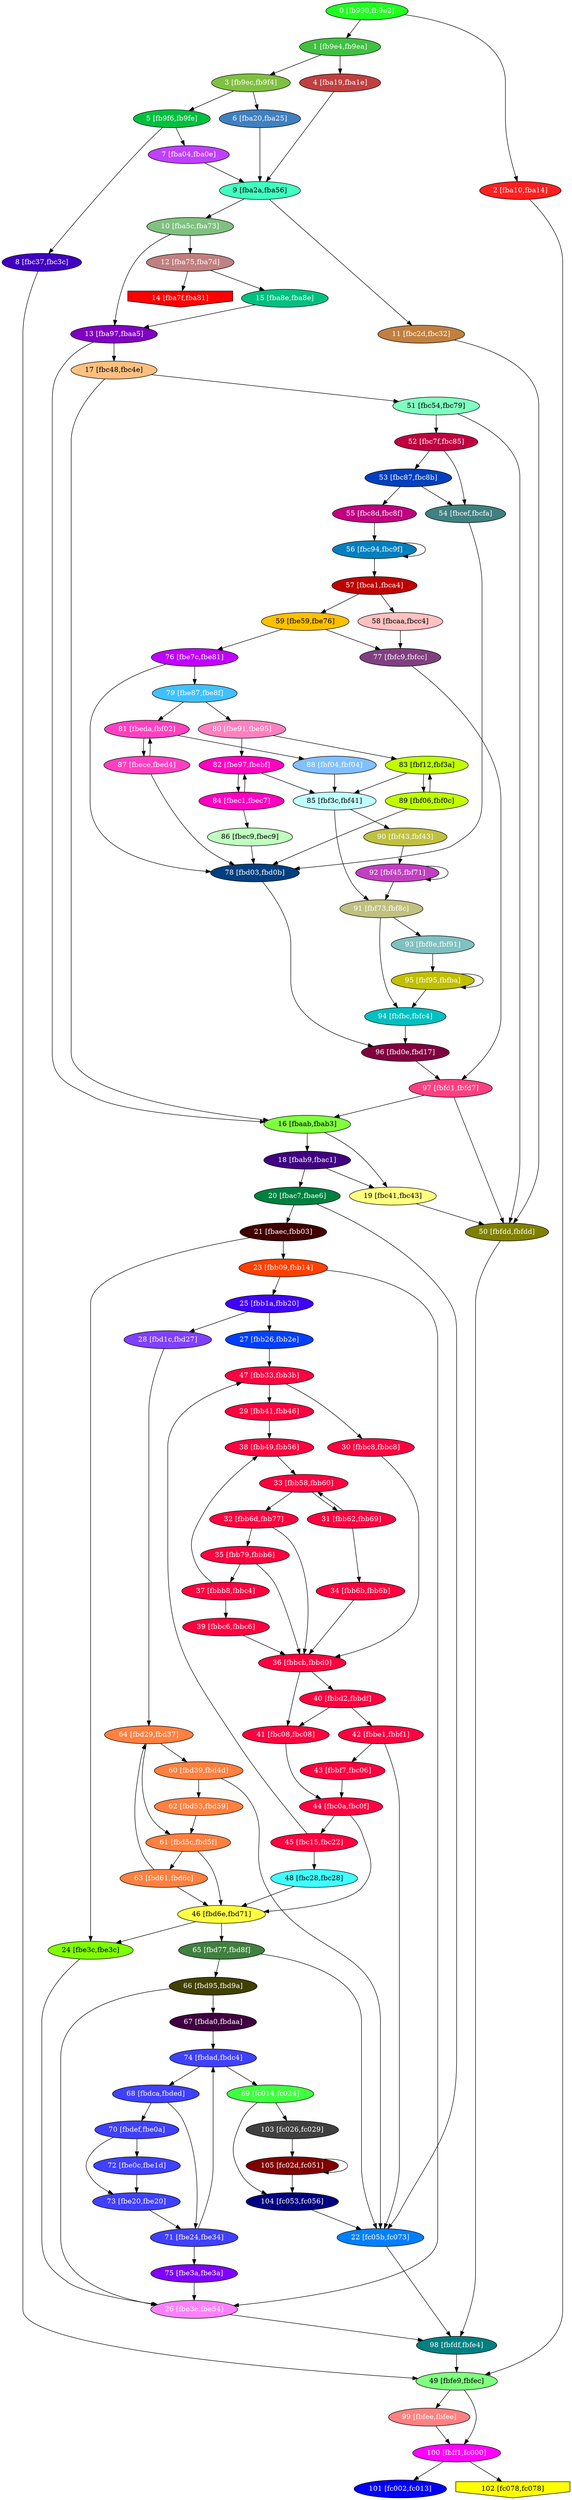 diGraph libnss3{
	libnss3_0  [style=filled fillcolor="#20FF20" fontcolor="#ffffff" shape=oval label="0 [fb990,fb9e2]"]
	libnss3_1  [style=filled fillcolor="#40C040" fontcolor="#ffffff" shape=oval label="1 [fb9e4,fb9ea]"]
	libnss3_2  [style=filled fillcolor="#FF2020" fontcolor="#ffffff" shape=oval label="2 [fba10,fba14]"]
	libnss3_3  [style=filled fillcolor="#80C040" fontcolor="#ffffff" shape=oval label="3 [fb9ec,fb9f4]"]
	libnss3_4  [style=filled fillcolor="#C04040" fontcolor="#ffffff" shape=oval label="4 [fba19,fba1e]"]
	libnss3_5  [style=filled fillcolor="#00C040" fontcolor="#ffffff" shape=oval label="5 [fb9f6,fb9fe]"]
	libnss3_6  [style=filled fillcolor="#4080C0" fontcolor="#ffffff" shape=oval label="6 [fba20,fba25]"]
	libnss3_7  [style=filled fillcolor="#C040FF" fontcolor="#ffffff" shape=oval label="7 [fba04,fba0e]"]
	libnss3_8  [style=filled fillcolor="#4000C0" fontcolor="#ffffff" shape=oval label="8 [fbc37,fbc3c]"]
	libnss3_9  [style=filled fillcolor="#40FFC0" fontcolor="#000000" shape=oval label="9 [fba2a,fba56]"]
	libnss3_a  [style=filled fillcolor="#80C080" fontcolor="#ffffff" shape=oval label="10 [fba5c,fba73]"]
	libnss3_b  [style=filled fillcolor="#C08040" fontcolor="#ffffff" shape=oval label="11 [fbc2d,fbc32]"]
	libnss3_c  [style=filled fillcolor="#C08080" fontcolor="#ffffff" shape=oval label="12 [fba75,fba7d]"]
	libnss3_d  [style=filled fillcolor="#8000C0" fontcolor="#ffffff" shape=oval label="13 [fba97,fbaa5]"]
	libnss3_e  [style=filled fillcolor="#FF0000" fontcolor="#ffffff" shape=invhouse label="14 [fba7f,fba81]"]
	libnss3_f  [style=filled fillcolor="#00C080" fontcolor="#ffffff" shape=oval label="15 [fba8e,fba8e]"]
	libnss3_10  [style=filled fillcolor="#80FF40" fontcolor="#000000" shape=oval label="16 [fbaab,fbab3]"]
	libnss3_11  [style=filled fillcolor="#FFC080" fontcolor="#000000" shape=oval label="17 [fbc48,fbc4e]"]
	libnss3_12  [style=filled fillcolor="#400080" fontcolor="#ffffff" shape=oval label="18 [fbab9,fbac1]"]
	libnss3_13  [style=filled fillcolor="#FFFF80" fontcolor="#000000" shape=oval label="19 [fbc41,fbc43]"]
	libnss3_14  [style=filled fillcolor="#008040" fontcolor="#ffffff" shape=oval label="20 [fbac7,fbae6]"]
	libnss3_15  [style=filled fillcolor="#400000" fontcolor="#ffffff" shape=oval label="21 [fbaec,fbb03]"]
	libnss3_16  [style=filled fillcolor="#0080FF" fontcolor="#ffffff" shape=oval label="22 [fc05b,fc073]"]
	libnss3_17  [style=filled fillcolor="#FF4000" fontcolor="#ffffff" shape=oval label="23 [fbb09,fbb14]"]
	libnss3_18  [style=filled fillcolor="#80FF00" fontcolor="#000000" shape=oval label="24 [fbe3c,fbe3c]"]
	libnss3_19  [style=filled fillcolor="#4000FF" fontcolor="#ffffff" shape=oval label="25 [fbb1a,fbb20]"]
	libnss3_1a  [style=filled fillcolor="#FF80FF" fontcolor="#ffffff" shape=oval label="26 [fbe3e,fbe54]"]
	libnss3_1b  [style=filled fillcolor="#0040FF" fontcolor="#ffffff" shape=oval label="27 [fbb26,fbb2e]"]
	libnss3_1c  [style=filled fillcolor="#8040FF" fontcolor="#ffffff" shape=oval label="28 [fbd1c,fbd27]"]
	libnss3_1d  [style=filled fillcolor="#FF0040" fontcolor="#ffffff" shape=oval label="29 [fbb41,fbb46]"]
	libnss3_1e  [style=filled fillcolor="#FF0040" fontcolor="#ffffff" shape=oval label="30 [fbbc8,fbbc8]"]
	libnss3_1f  [style=filled fillcolor="#FF0040" fontcolor="#ffffff" shape=oval label="31 [fbb62,fbb69]"]
	libnss3_20  [style=filled fillcolor="#FF0040" fontcolor="#ffffff" shape=oval label="32 [fbb6d,fbb77]"]
	libnss3_21  [style=filled fillcolor="#FF0040" fontcolor="#ffffff" shape=oval label="33 [fbb58,fbb60]"]
	libnss3_22  [style=filled fillcolor="#FF0040" fontcolor="#ffffff" shape=oval label="34 [fbb6b,fbb6b]"]
	libnss3_23  [style=filled fillcolor="#FF0040" fontcolor="#ffffff" shape=oval label="35 [fbb79,fbbb6]"]
	libnss3_24  [style=filled fillcolor="#FF0040" fontcolor="#ffffff" shape=oval label="36 [fbbcb,fbbd0]"]
	libnss3_25  [style=filled fillcolor="#FF0040" fontcolor="#ffffff" shape=oval label="37 [fbbb8,fbbc4]"]
	libnss3_26  [style=filled fillcolor="#FF0040" fontcolor="#ffffff" shape=oval label="38 [fbb49,fbb56]"]
	libnss3_27  [style=filled fillcolor="#FF0040" fontcolor="#ffffff" shape=oval label="39 [fbbc6,fbbc6]"]
	libnss3_28  [style=filled fillcolor="#FF0040" fontcolor="#ffffff" shape=oval label="40 [fbbd2,fbbdf]"]
	libnss3_29  [style=filled fillcolor="#FF0040" fontcolor="#ffffff" shape=oval label="41 [fbc08,fbc08]"]
	libnss3_2a  [style=filled fillcolor="#FF0040" fontcolor="#ffffff" shape=oval label="42 [fbbe1,fbbf1]"]
	libnss3_2b  [style=filled fillcolor="#FF0040" fontcolor="#ffffff" shape=oval label="43 [fbbf7,fbc06]"]
	libnss3_2c  [style=filled fillcolor="#FF0040" fontcolor="#ffffff" shape=oval label="44 [fbc0a,fbc0f]"]
	libnss3_2d  [style=filled fillcolor="#FF0040" fontcolor="#ffffff" shape=oval label="45 [fbc15,fbc22]"]
	libnss3_2e  [style=filled fillcolor="#FFFF40" fontcolor="#000000" shape=oval label="46 [fbd6e,fbd71]"]
	libnss3_2f  [style=filled fillcolor="#FF0040" fontcolor="#ffffff" shape=oval label="47 [fbb33,fbb3b]"]
	libnss3_30  [style=filled fillcolor="#40FFFF" fontcolor="#000000" shape=oval label="48 [fbc28,fbc28]"]
	libnss3_31  [style=filled fillcolor="#80FF80" fontcolor="#000000" shape=oval label="49 [fbfe9,fbfec]"]
	libnss3_32  [style=filled fillcolor="#808000" fontcolor="#ffffff" shape=oval label="50 [fbfdd,fbfdd]"]
	libnss3_33  [style=filled fillcolor="#80FFC0" fontcolor="#000000" shape=oval label="51 [fbc54,fbc79]"]
	libnss3_34  [style=filled fillcolor="#C00040" fontcolor="#ffffff" shape=oval label="52 [fbc7f,fbc85]"]
	libnss3_35  [style=filled fillcolor="#0040C0" fontcolor="#ffffff" shape=oval label="53 [fbc87,fbc8b]"]
	libnss3_36  [style=filled fillcolor="#408080" fontcolor="#ffffff" shape=oval label="54 [fbcef,fbcfa]"]
	libnss3_37  [style=filled fillcolor="#C00080" fontcolor="#ffffff" shape=oval label="55 [fbc8d,fbc8f]"]
	libnss3_38  [style=filled fillcolor="#0080C0" fontcolor="#ffffff" shape=oval label="56 [fbc94,fbc9f]"]
	libnss3_39  [style=filled fillcolor="#C00000" fontcolor="#ffffff" shape=oval label="57 [fbca1,fbca4]"]
	libnss3_3a  [style=filled fillcolor="#FFC0C0" fontcolor="#000000" shape=oval label="58 [fbcaa,fbcc4]"]
	libnss3_3b  [style=filled fillcolor="#FFC000" fontcolor="#000000" shape=oval label="59 [fbe59,fbe76]"]
	libnss3_3c  [style=filled fillcolor="#FF8040" fontcolor="#ffffff" shape=oval label="60 [fbd39,fbd4d]"]
	libnss3_3d  [style=filled fillcolor="#FF8040" fontcolor="#ffffff" shape=oval label="61 [fbd5c,fbd5f]"]
	libnss3_3e  [style=filled fillcolor="#FF8040" fontcolor="#ffffff" shape=oval label="62 [fbd53,fbd59]"]
	libnss3_3f  [style=filled fillcolor="#FF8040" fontcolor="#ffffff" shape=oval label="63 [fbd61,fbd6c]"]
	libnss3_40  [style=filled fillcolor="#FF8040" fontcolor="#ffffff" shape=oval label="64 [fbd29,fbd37]"]
	libnss3_41  [style=filled fillcolor="#408040" fontcolor="#ffffff" shape=oval label="65 [fbd77,fbd8f]"]
	libnss3_42  [style=filled fillcolor="#404000" fontcolor="#ffffff" shape=oval label="66 [fbd95,fbd9a]"]
	libnss3_43  [style=filled fillcolor="#400040" fontcolor="#ffffff" shape=oval label="67 [fbda0,fbdaa]"]
	libnss3_44  [style=filled fillcolor="#4040FF" fontcolor="#ffffff" shape=oval label="68 [fbdca,fbded]"]
	libnss3_45  [style=filled fillcolor="#40FF40" fontcolor="#ffffff" shape=oval label="69 [fc014,fc024]"]
	libnss3_46  [style=filled fillcolor="#4040FF" fontcolor="#ffffff" shape=oval label="70 [fbdef,fbe0a]"]
	libnss3_47  [style=filled fillcolor="#4040FF" fontcolor="#ffffff" shape=oval label="71 [fbe24,fbe34]"]
	libnss3_48  [style=filled fillcolor="#4040FF" fontcolor="#ffffff" shape=oval label="72 [fbe0c,fbe1d]"]
	libnss3_49  [style=filled fillcolor="#4040FF" fontcolor="#ffffff" shape=oval label="73 [fbe20,fbe20]"]
	libnss3_4a  [style=filled fillcolor="#4040FF" fontcolor="#ffffff" shape=oval label="74 [fbdad,fbdc4]"]
	libnss3_4b  [style=filled fillcolor="#8000FF" fontcolor="#ffffff" shape=oval label="75 [fbe3a,fbe3a]"]
	libnss3_4c  [style=filled fillcolor="#C000FF" fontcolor="#ffffff" shape=oval label="76 [fbe7c,fbe81]"]
	libnss3_4d  [style=filled fillcolor="#804080" fontcolor="#ffffff" shape=oval label="77 [fbfc9,fbfcc]"]
	libnss3_4e  [style=filled fillcolor="#004080" fontcolor="#ffffff" shape=oval label="78 [fbd03,fbd0b]"]
	libnss3_4f  [style=filled fillcolor="#40C0FF" fontcolor="#ffffff" shape=oval label="79 [fbe87,fbe8f]"]
	libnss3_50  [style=filled fillcolor="#FF80C0" fontcolor="#ffffff" shape=oval label="80 [fbe91,fbe95]"]
	libnss3_51  [style=filled fillcolor="#FF40C0" fontcolor="#ffffff" shape=oval label="81 [fbeda,fbf02]"]
	libnss3_52  [style=filled fillcolor="#FF00C0" fontcolor="#ffffff" shape=oval label="82 [fbe97,fbebf]"]
	libnss3_53  [style=filled fillcolor="#C0FF00" fontcolor="#000000" shape=oval label="83 [fbf12,fbf3a]"]
	libnss3_54  [style=filled fillcolor="#FF00C0" fontcolor="#ffffff" shape=oval label="84 [fbec1,fbec7]"]
	libnss3_55  [style=filled fillcolor="#C0FFFF" fontcolor="#000000" shape=oval label="85 [fbf3c,fbf41]"]
	libnss3_56  [style=filled fillcolor="#C0FFC0" fontcolor="#000000" shape=oval label="86 [fbec9,fbec9]"]
	libnss3_57  [style=filled fillcolor="#FF40C0" fontcolor="#ffffff" shape=oval label="87 [fbece,fbed4]"]
	libnss3_58  [style=filled fillcolor="#80C0FF" fontcolor="#ffffff" shape=oval label="88 [fbf04,fbf04]"]
	libnss3_59  [style=filled fillcolor="#C0FF00" fontcolor="#000000" shape=oval label="89 [fbf06,fbf0c]"]
	libnss3_5a  [style=filled fillcolor="#C0C040" fontcolor="#ffffff" shape=oval label="90 [fbf43,fbf43]"]
	libnss3_5b  [style=filled fillcolor="#C0C080" fontcolor="#ffffff" shape=oval label="91 [fbf73,fbf8c]"]
	libnss3_5c  [style=filled fillcolor="#C040C0" fontcolor="#ffffff" shape=oval label="92 [fbf45,fbf71]"]
	libnss3_5d  [style=filled fillcolor="#80C0C0" fontcolor="#ffffff" shape=oval label="93 [fbf8e,fbf91]"]
	libnss3_5e  [style=filled fillcolor="#00C0C0" fontcolor="#ffffff" shape=oval label="94 [fbfbc,fbfc4]"]
	libnss3_5f  [style=filled fillcolor="#C0C000" fontcolor="#ffffff" shape=oval label="95 [fbf95,fbfba]"]
	libnss3_60  [style=filled fillcolor="#800040" fontcolor="#ffffff" shape=oval label="96 [fbd0e,fbd17]"]
	libnss3_61  [style=filled fillcolor="#FF4080" fontcolor="#ffffff" shape=oval label="97 [fbfd1,fbfd7]"]
	libnss3_62  [style=filled fillcolor="#008080" fontcolor="#ffffff" shape=oval label="98 [fbfdf,fbfe4]"]
	libnss3_63  [style=filled fillcolor="#FF8080" fontcolor="#ffffff" shape=oval label="99 [fbfee,fbfee]"]
	libnss3_64  [style=filled fillcolor="#FF00FF" fontcolor="#ffffff" shape=oval label="100 [fbff1,fc000]"]
	libnss3_65  [style=filled fillcolor="#0000FF" fontcolor="#ffffff" shape=oval label="101 [fc002,fc013]"]
	libnss3_66  [style=filled fillcolor="#FFFF00" fontcolor="#000000" shape=invhouse label="102 [fc078,fc078]"]
	libnss3_67  [style=filled fillcolor="#404040" fontcolor="#ffffff" shape=oval label="103 [fc026,fc029]"]
	libnss3_68  [style=filled fillcolor="#000080" fontcolor="#ffffff" shape=oval label="104 [fc053,fc056]"]
	libnss3_69  [style=filled fillcolor="#800000" fontcolor="#ffffff" shape=oval label="105 [fc02d,fc051]"]

	libnss3_0 -> libnss3_1
	libnss3_0 -> libnss3_2
	libnss3_1 -> libnss3_3
	libnss3_1 -> libnss3_4
	libnss3_2 -> libnss3_31
	libnss3_3 -> libnss3_5
	libnss3_3 -> libnss3_6
	libnss3_4 -> libnss3_9
	libnss3_5 -> libnss3_7
	libnss3_5 -> libnss3_8
	libnss3_6 -> libnss3_9
	libnss3_7 -> libnss3_9
	libnss3_8 -> libnss3_31
	libnss3_9 -> libnss3_a
	libnss3_9 -> libnss3_b
	libnss3_a -> libnss3_c
	libnss3_a -> libnss3_d
	libnss3_b -> libnss3_32
	libnss3_c -> libnss3_e
	libnss3_c -> libnss3_f
	libnss3_d -> libnss3_10
	libnss3_d -> libnss3_11
	libnss3_f -> libnss3_d
	libnss3_10 -> libnss3_12
	libnss3_10 -> libnss3_13
	libnss3_11 -> libnss3_10
	libnss3_11 -> libnss3_33
	libnss3_12 -> libnss3_13
	libnss3_12 -> libnss3_14
	libnss3_13 -> libnss3_32
	libnss3_14 -> libnss3_15
	libnss3_14 -> libnss3_16
	libnss3_15 -> libnss3_17
	libnss3_15 -> libnss3_18
	libnss3_16 -> libnss3_62
	libnss3_17 -> libnss3_19
	libnss3_17 -> libnss3_1a
	libnss3_18 -> libnss3_1a
	libnss3_19 -> libnss3_1b
	libnss3_19 -> libnss3_1c
	libnss3_1a -> libnss3_62
	libnss3_1b -> libnss3_2f
	libnss3_1c -> libnss3_40
	libnss3_1d -> libnss3_26
	libnss3_1e -> libnss3_24
	libnss3_1f -> libnss3_21
	libnss3_1f -> libnss3_22
	libnss3_20 -> libnss3_23
	libnss3_20 -> libnss3_24
	libnss3_21 -> libnss3_1f
	libnss3_21 -> libnss3_20
	libnss3_22 -> libnss3_24
	libnss3_23 -> libnss3_24
	libnss3_23 -> libnss3_25
	libnss3_24 -> libnss3_28
	libnss3_24 -> libnss3_29
	libnss3_25 -> libnss3_26
	libnss3_25 -> libnss3_27
	libnss3_26 -> libnss3_21
	libnss3_27 -> libnss3_24
	libnss3_28 -> libnss3_29
	libnss3_28 -> libnss3_2a
	libnss3_29 -> libnss3_2c
	libnss3_2a -> libnss3_16
	libnss3_2a -> libnss3_2b
	libnss3_2b -> libnss3_2c
	libnss3_2c -> libnss3_2d
	libnss3_2c -> libnss3_2e
	libnss3_2d -> libnss3_2f
	libnss3_2d -> libnss3_30
	libnss3_2e -> libnss3_18
	libnss3_2e -> libnss3_41
	libnss3_2f -> libnss3_1d
	libnss3_2f -> libnss3_1e
	libnss3_30 -> libnss3_2e
	libnss3_31 -> libnss3_63
	libnss3_31 -> libnss3_64
	libnss3_32 -> libnss3_62
	libnss3_33 -> libnss3_32
	libnss3_33 -> libnss3_34
	libnss3_34 -> libnss3_35
	libnss3_34 -> libnss3_36
	libnss3_35 -> libnss3_36
	libnss3_35 -> libnss3_37
	libnss3_36 -> libnss3_4e
	libnss3_37 -> libnss3_38
	libnss3_38 -> libnss3_38
	libnss3_38 -> libnss3_39
	libnss3_39 -> libnss3_3a
	libnss3_39 -> libnss3_3b
	libnss3_3a -> libnss3_4d
	libnss3_3b -> libnss3_4c
	libnss3_3b -> libnss3_4d
	libnss3_3c -> libnss3_16
	libnss3_3c -> libnss3_3e
	libnss3_3d -> libnss3_2e
	libnss3_3d -> libnss3_3f
	libnss3_3e -> libnss3_3d
	libnss3_3f -> libnss3_2e
	libnss3_3f -> libnss3_40
	libnss3_40 -> libnss3_3c
	libnss3_40 -> libnss3_3d
	libnss3_41 -> libnss3_16
	libnss3_41 -> libnss3_42
	libnss3_42 -> libnss3_1a
	libnss3_42 -> libnss3_43
	libnss3_43 -> libnss3_4a
	libnss3_44 -> libnss3_46
	libnss3_44 -> libnss3_47
	libnss3_45 -> libnss3_67
	libnss3_45 -> libnss3_68
	libnss3_46 -> libnss3_48
	libnss3_46 -> libnss3_49
	libnss3_47 -> libnss3_4a
	libnss3_47 -> libnss3_4b
	libnss3_48 -> libnss3_49
	libnss3_49 -> libnss3_47
	libnss3_4a -> libnss3_44
	libnss3_4a -> libnss3_45
	libnss3_4b -> libnss3_1a
	libnss3_4c -> libnss3_4e
	libnss3_4c -> libnss3_4f
	libnss3_4d -> libnss3_61
	libnss3_4e -> libnss3_60
	libnss3_4f -> libnss3_50
	libnss3_4f -> libnss3_51
	libnss3_50 -> libnss3_52
	libnss3_50 -> libnss3_53
	libnss3_51 -> libnss3_57
	libnss3_51 -> libnss3_58
	libnss3_52 -> libnss3_54
	libnss3_52 -> libnss3_55
	libnss3_53 -> libnss3_55
	libnss3_53 -> libnss3_59
	libnss3_54 -> libnss3_52
	libnss3_54 -> libnss3_56
	libnss3_55 -> libnss3_5a
	libnss3_55 -> libnss3_5b
	libnss3_56 -> libnss3_4e
	libnss3_57 -> libnss3_4e
	libnss3_57 -> libnss3_51
	libnss3_58 -> libnss3_55
	libnss3_59 -> libnss3_4e
	libnss3_59 -> libnss3_53
	libnss3_5a -> libnss3_5c
	libnss3_5b -> libnss3_5d
	libnss3_5b -> libnss3_5e
	libnss3_5c -> libnss3_5b
	libnss3_5c -> libnss3_5c
	libnss3_5d -> libnss3_5f
	libnss3_5e -> libnss3_60
	libnss3_5f -> libnss3_5e
	libnss3_5f -> libnss3_5f
	libnss3_60 -> libnss3_61
	libnss3_61 -> libnss3_10
	libnss3_61 -> libnss3_32
	libnss3_62 -> libnss3_31
	libnss3_63 -> libnss3_64
	libnss3_64 -> libnss3_65
	libnss3_64 -> libnss3_66
	libnss3_67 -> libnss3_69
	libnss3_68 -> libnss3_16
	libnss3_69 -> libnss3_68
	libnss3_69 -> libnss3_69
}